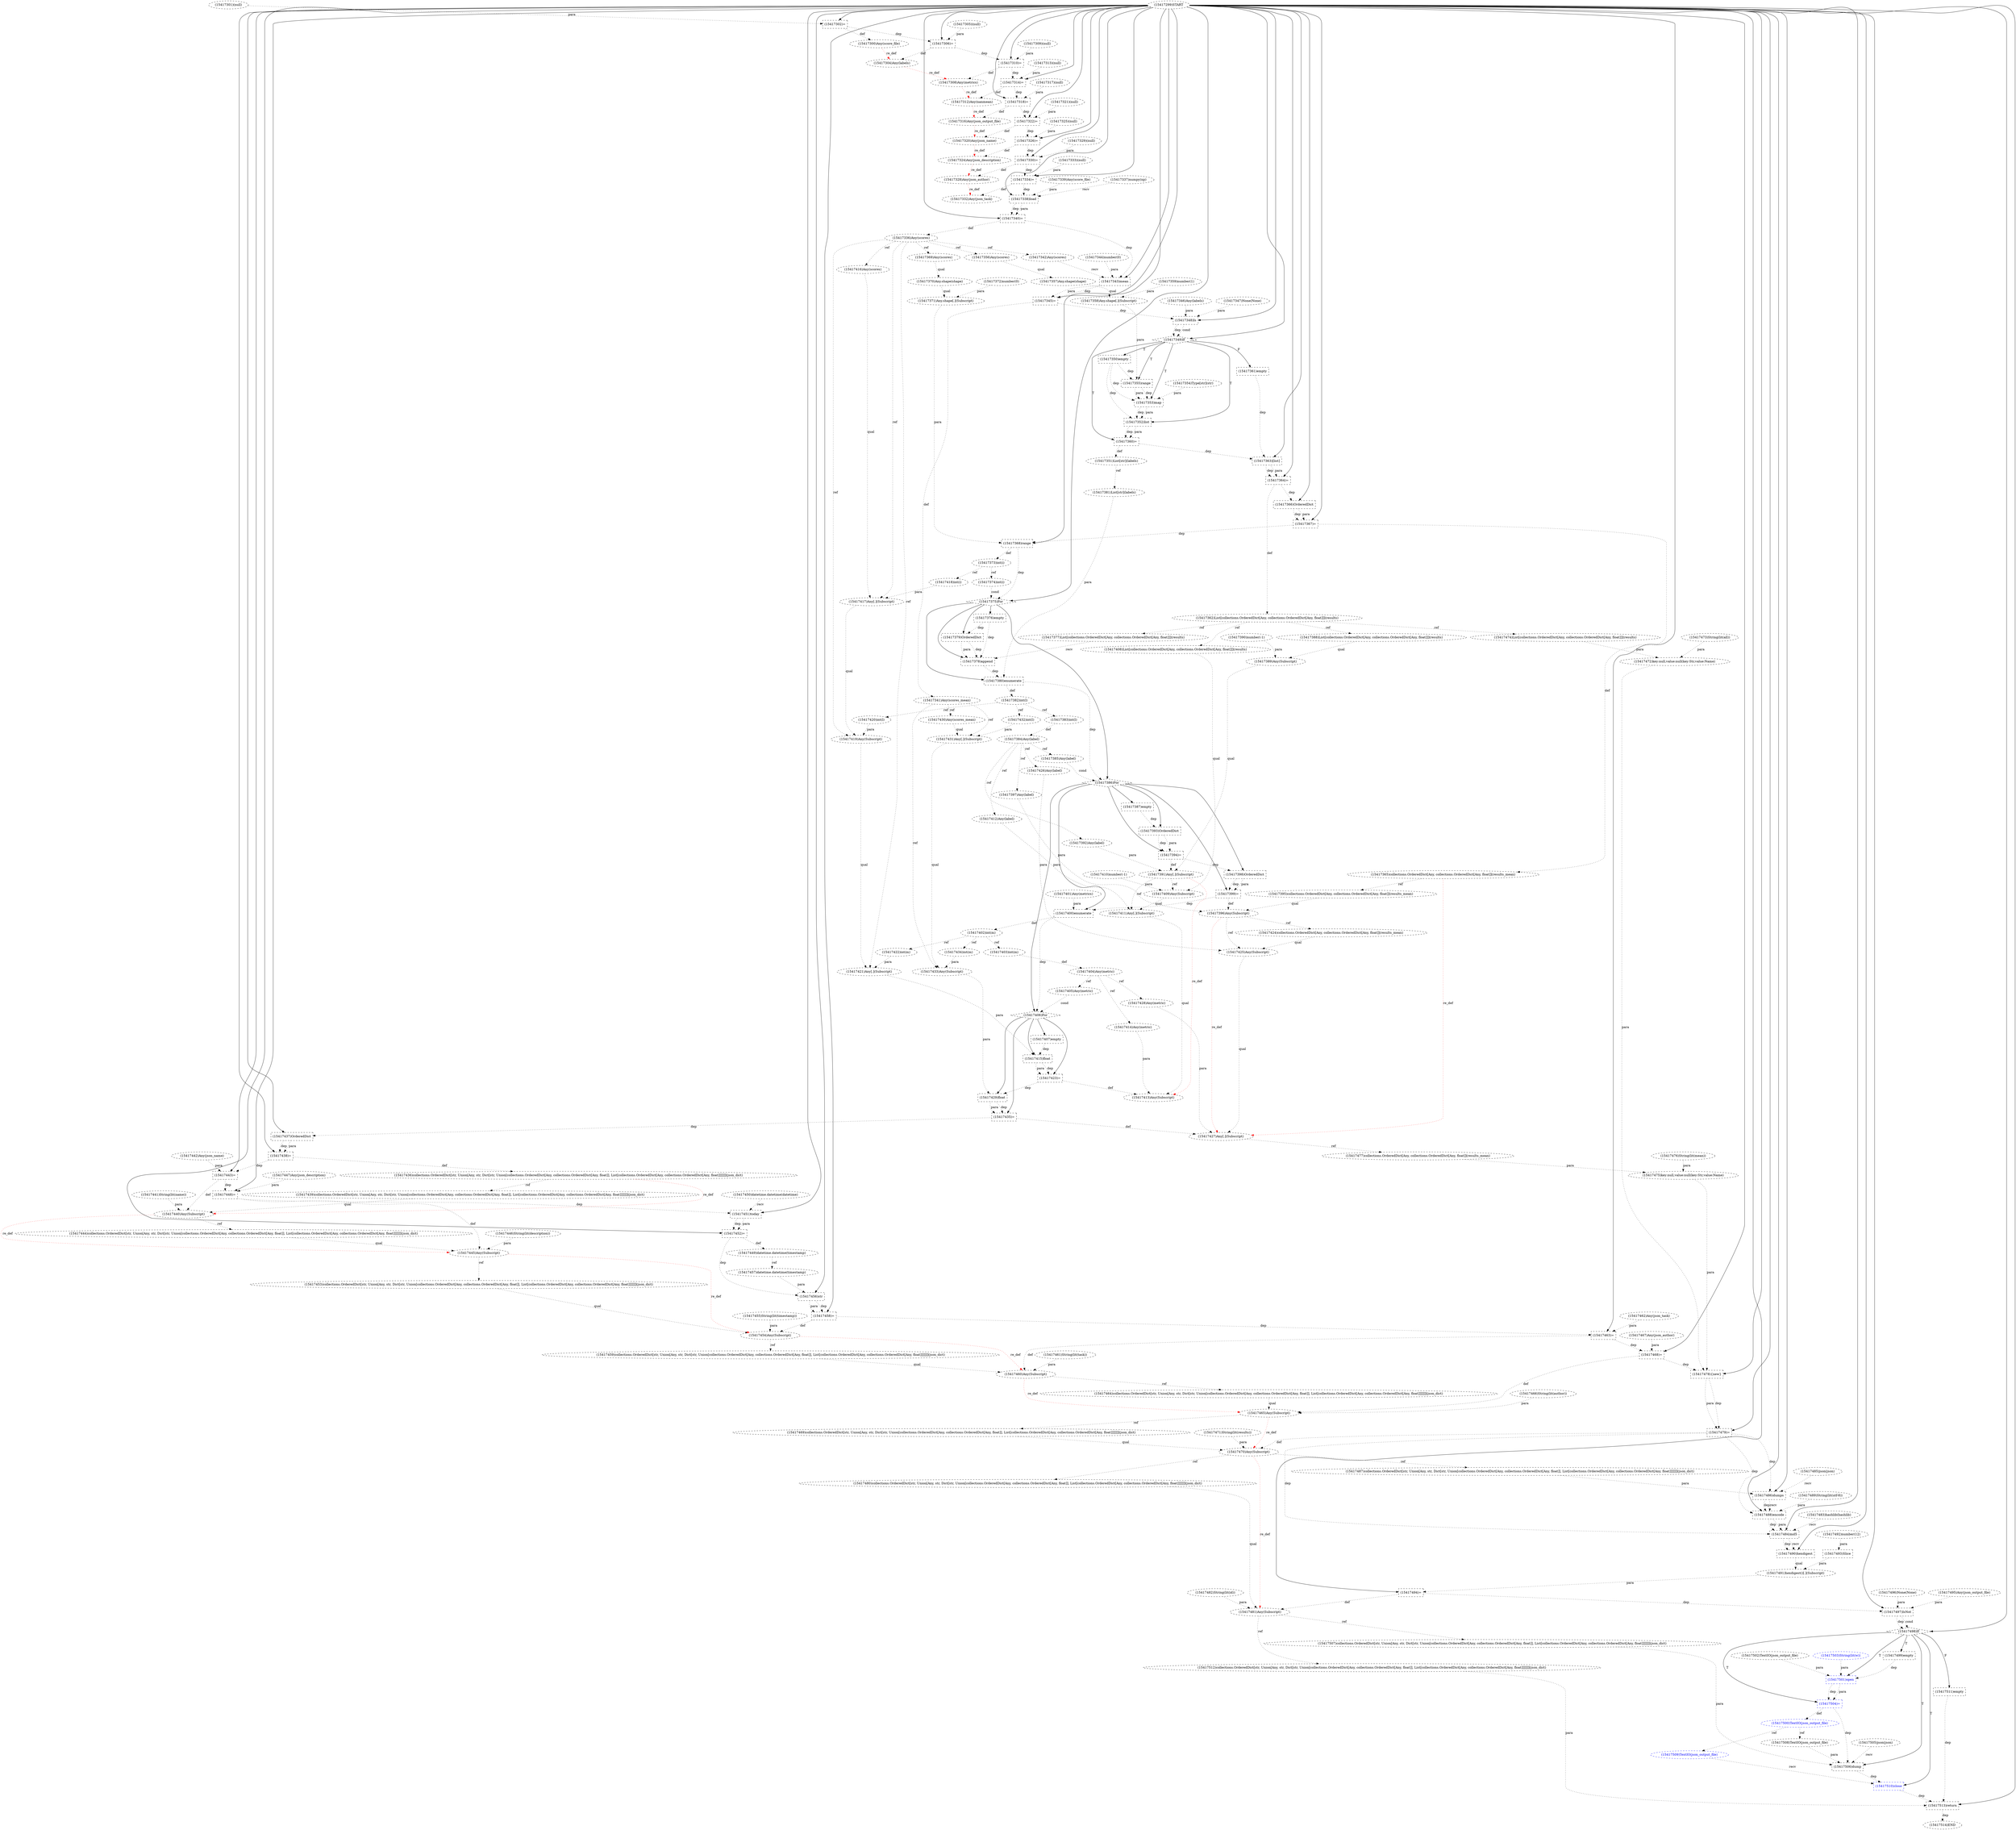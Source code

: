 digraph G {
1 [label="(15417403)int(m)" shape=ellipse style=dashed]
2 [label="(15417480)collections.OrderedDict[str, Union[Any, str, Dict[str, Union[collections.OrderedDict[Any, collections.OrderedDict[Any, float]], List[collections.OrderedDict[Any, collections.OrderedDict[Any, float]]]]]]](json_dict)" shape=ellipse style=dashed]
3 [label="(15417465)Any(Subscript)" shape=ellipse style=dashed]
4 [label="(15417402)int(m)" shape=ellipse style=dashed]
5 [label="(15417397)Any(label)" shape=ellipse style=dashed]
6 [label="(15417422)int(m)" shape=ellipse style=dashed]
7 [label="(15417321)(null)" shape=ellipse style=dashed]
8 [label="(15417390)number(-1)" shape=ellipse style=dashed]
9 [label="(15417400)enumerate" shape=box style=dashed]
10 [label="(15417461)String(lit(task))" shape=ellipse style=dashed]
11 [label="(15417441)String(lit(name))" shape=ellipse style=dashed]
12 [label="(15417496)None(None)" shape=ellipse style=dashed]
13 [label="(15417350)empty" shape=box style=dashed]
14 [label="(15417329)(null)" shape=ellipse style=dashed]
15 [label="(15417334)=" shape=box style=dashed]
16 [label="(15417506)dump" shape=box style=dashed]
17 [label="(15417504)=" shape=box style=dashed color=blue fontcolor=blue]
18 [label="(15417340)=" shape=box style=dashed]
19 [label="(15417404)Any(metric)" shape=ellipse style=dashed]
20 [label="(15417446)String(lit(description))" shape=ellipse style=dashed]
21 [label="(15417354)Type[str](str)" shape=ellipse style=dashed]
22 [label="(15417431)Any[.](Subscript)" shape=ellipse style=dashed]
23 [label="(15417394)=" shape=box style=dashed]
24 [label="(15417351)List[str](labels)" shape=ellipse style=dashed]
25 [label="(15417438)=" shape=box style=dashed]
26 [label="(15417305)(null)" shape=ellipse style=dashed]
27 [label="(15417313)(null)" shape=ellipse style=dashed]
28 [label="(15417425)Any(Subscript)" shape=ellipse style=dashed]
29 [label="(15417396)Any(Subscript)" shape=ellipse style=dashed]
30 [label="(15417467)Any(json_author)" shape=ellipse style=dashed]
31 [label="(15417475)key:null,value:null(key:Str,value:Name)" shape=ellipse style=dashed]
32 [label="(15417471)String(lit(results))" shape=ellipse style=dashed]
33 [label="(15417454)Any(Subscript)" shape=ellipse style=dashed]
34 [label="(15417333)(null)" shape=ellipse style=dashed]
35 [label="(15417505)json(json)" shape=ellipse style=dashed]
36 [label="(15417411)Any[.](Subscript)" shape=ellipse style=dashed]
37 [label="(15417362)List[collections.OrderedDict[Any, collections.OrderedDict[Any, float]]](results)" shape=ellipse style=dashed]
38 [label="(15417488)encode" shape=box style=dashed]
39 [label="(15417348)Is" shape=box style=dashed]
40 [label="(15417440)Any(Subscript)" shape=ellipse style=dashed]
41 [label="(15417487)collections.OrderedDict[str, Union[Any, str, Dict[str, Union[collections.OrderedDict[Any, collections.OrderedDict[Any, float]], List[collections.OrderedDict[Any, collections.OrderedDict[Any, float]]]]]]](json_dict)" shape=ellipse style=dashed]
42 [label="(15417453)collections.OrderedDict[str, Union[Any, str, Dict[str, Union[collections.OrderedDict[Any, collections.OrderedDict[Any, float]], List[collections.OrderedDict[Any, collections.OrderedDict[Any, float]]]]]]](json_dict)" shape=ellipse style=dashed]
43 [label="(15417481)Any(Subscript)" shape=ellipse style=dashed]
44 [label="(15417412)Any(label)" shape=ellipse style=dashed]
45 [label="(15417338)load" shape=box style=dashed]
46 [label="(15417380)enumerate" shape=box style=dashed]
47 [label="(15417463)=" shape=box style=dashed]
48 [label="(15417358)Any.shape[.](Subscript)" shape=ellipse style=dashed]
49 [label="(15417428)Any(metric)" shape=ellipse style=dashed]
50 [label="(15417459)collections.OrderedDict[str, Union[Any, str, Dict[str, Union[collections.OrderedDict[Any, collections.OrderedDict[Any, float]], List[collections.OrderedDict[Any, collections.OrderedDict[Any, float]]]]]]](json_dict)" shape=ellipse style=dashed]
51 [label="(15417392)Any(label)" shape=ellipse style=dashed]
52 [label="(15417500)TextIO(json_output_file)" shape=ellipse style=dashed color=blue fontcolor=blue]
53 [label="(15417345)=" shape=box style=dashed]
54 [label="(15417458)=" shape=box style=dashed]
55 [label="(15417492)number(12)" shape=ellipse style=dashed]
56 [label="(15417384)Any(label)" shape=ellipse style=dashed]
57 [label="(15417474)List[collections.OrderedDict[Any, collections.OrderedDict[Any, float]]](results)" shape=ellipse style=dashed]
58 [label="(15417373)int(i)" shape=ellipse style=dashed]
59 [label="(15417393)OrderedDict" shape=box style=dashed]
60 [label="(15417344)number(0)" shape=ellipse style=dashed]
61 [label="(15417460)Any(Subscript)" shape=ellipse style=dashed]
62 [label="(15417464)collections.OrderedDict[str, Union[Any, str, Dict[str, Union[collections.OrderedDict[Any, collections.OrderedDict[Any, float]], List[collections.OrderedDict[Any, collections.OrderedDict[Any, float]]]]]]](json_dict)" shape=ellipse style=dashed]
63 [label="(15417498)If" shape=diamond style=dashed]
64 [label="(15417395)collections.OrderedDict[Any, collections.OrderedDict[Any, float]](results_mean)" shape=ellipse style=dashed]
65 [label="(15417415)float" shape=box style=dashed]
66 [label="(15417482)String(lit(id))" shape=ellipse style=dashed]
67 [label="(15417457)datetime.datetime(timestamp)" shape=ellipse style=dashed]
68 [label="(15417448)=" shape=box style=dashed]
69 [label="(15417466)String(lit(author))" shape=ellipse style=dashed]
70 [label="(15417434)int(m)" shape=ellipse style=dashed]
71 [label="(15417456)str" shape=box style=dashed]
72 [label="(15417365)collections.OrderedDict[Any, collections.OrderedDict[Any, float]](results_mean)" shape=ellipse style=dashed]
73 [label="(15417342)Any(scores)" shape=ellipse style=dashed]
74 [label="(15417478){new}" shape=box style=dashed]
75 [label="(15417514)END" style=dashed]
76 [label="(15417341)Any(scores_mean)" shape=ellipse style=dashed]
77 [label="(15417443)=" shape=box style=dashed]
78 [label="(15417507)collections.OrderedDict[str, Union[Any, str, Dict[str, Union[collections.OrderedDict[Any, collections.OrderedDict[Any, float]], List[collections.OrderedDict[Any, collections.OrderedDict[Any, float]]]]]]](json_dict)" shape=ellipse style=dashed]
79 [label="(15417417)Any[.](Subscript)" shape=ellipse style=dashed]
80 [label="(15417447)Any(json_description)" shape=ellipse style=dashed]
81 [label="(15417379)OrderedDict" shape=box style=dashed]
82 [label="(15417318)=" shape=box style=dashed]
83 [label="(15417414)Any(metric)" shape=ellipse style=dashed]
84 [label="(15417512)collections.OrderedDict[str, Union[Any, str, Dict[str, Union[collections.OrderedDict[Any, collections.OrderedDict[Any, float]], List[collections.OrderedDict[Any, collections.OrderedDict[Any, float]]]]]]](json_dict)" shape=ellipse style=dashed]
85 [label="(15417418)int(i)" shape=ellipse style=dashed]
86 [label="(15417449)datetime.datetime(timestamp)" shape=ellipse style=dashed]
87 [label="(15417462)Any(json_task)" shape=ellipse style=dashed]
88 [label="(15417386)For" shape=diamond style=dashed]
89 [label="(15417360)=" shape=box style=dashed]
90 [label="(15417376)empty" shape=box style=dashed]
91 [label="(15417501)open" shape=box style=dashed color=blue fontcolor=blue]
92 [label="(15417509)TextIO(json_output_file)" shape=ellipse style=dashed color=blue fontcolor=blue]
93 [label="(15417382)int(l)" shape=ellipse style=dashed]
94 [label="(15417372)number(0)" shape=ellipse style=dashed]
95 [label="(15417408)List[collections.OrderedDict[Any, collections.OrderedDict[Any, float]]](results)" shape=ellipse style=dashed]
96 [label="(15417473)String(lit(all))" shape=ellipse style=dashed]
97 [label="(15417371)Any.shape[.](Subscript)" shape=ellipse style=dashed]
98 [label="(15417361)empty" shape=box style=dashed]
99 [label="(15417366)OrderedDict" shape=box style=dashed]
100 [label="(15417423)=" shape=box style=dashed]
101 [label="(15417389)Any(Subscript)" shape=ellipse style=dashed]
102 [label="(15417304)Any(labels)" shape=ellipse style=dashed]
103 [label="(15417374)int(i)" shape=ellipse style=dashed]
104 [label="(15417387)empty" shape=box style=dashed]
105 [label="(15417419)Any(Subscript)" shape=ellipse style=dashed]
106 [label="(15417472)key:null,value:null(key:Str,value:Name)" shape=ellipse style=dashed]
107 [label="(15417320)Any(json_name)" shape=ellipse style=dashed]
108 [label="(15417420)int(l)" shape=ellipse style=dashed]
109 [label="(15417357)Any.shape(shape)" shape=ellipse style=dashed]
110 [label="(15417330)=" shape=box style=dashed]
111 [label="(15417370)Any.shape(shape)" shape=ellipse style=dashed]
112 [label="(15417312)Any(nanmean)" shape=ellipse style=dashed]
113 [label="(15417300)Any(score_file)" shape=ellipse style=dashed]
114 [label="(15417308)Any(metrics)" shape=ellipse style=dashed]
115 [label="(15417430)Any(scores_mean)" shape=ellipse style=dashed]
116 [label="(15417391)Any[.](Subscript)" shape=ellipse style=dashed]
117 [label="(15417369)Any(scores)" shape=ellipse style=dashed]
118 [label="(15417346)Any(labels)" shape=ellipse style=dashed]
119 [label="(15417445)Any(Subscript)" shape=ellipse style=dashed]
120 [label="(15417470)Any(Subscript)" shape=ellipse style=dashed]
121 [label="(15417409)Any(Subscript)" shape=ellipse style=dashed]
122 [label="(15417399)=" shape=box style=dashed]
123 [label="(15417407)empty" shape=box style=dashed]
124 [label="(15417326)=" shape=box style=dashed]
125 [label="(15417493)Slice" shape=box style=dashed]
126 [label="(15417476)String(lit(mean))" shape=ellipse style=dashed]
127 [label="(15417416)Any(scores)" shape=ellipse style=dashed]
128 [label="(15417355)range" shape=box style=dashed]
129 [label="(15417508)TextIO(json_output_file)" shape=ellipse style=dashed]
130 [label="(15417367)=" shape=box style=dashed]
131 [label="(15417314)=" shape=box style=dashed]
132 [label="(15417316)Any(json_output_file)" shape=ellipse style=dashed]
133 [label="(15417484)md5" shape=box style=dashed]
134 [label="(15417495)Any(json_output_file)" shape=ellipse style=dashed]
135 [label="(15417502)TextIO(json_output_file)" shape=ellipse style=dashed]
136 [label="(15417322)=" shape=box style=dashed]
137 [label="(15417483)hashlib(hashlib)" shape=ellipse style=dashed]
138 [label="(15417339)Any(score_file)" shape=ellipse style=dashed]
139 [label="(15417385)Any(label)" shape=ellipse style=dashed]
140 [label="(15417309)(null)" shape=ellipse style=dashed]
141 [label="(15417426)Any(label)" shape=ellipse style=dashed]
142 [label="(15417375)For" shape=diamond style=dashed]
143 [label="(15417468)=" shape=box style=dashed]
144 [label="(15417450)datetime.datetime(datetime)" shape=ellipse style=dashed]
145 [label="(15417494)=" shape=box style=dashed]
146 [label="(15417364)=" shape=box style=dashed]
147 [label="(15417442)Any(json_name)" shape=ellipse style=dashed]
148 [label="(15417511)empty" shape=box style=dashed]
149 [label="(15417352)list" shape=box style=dashed]
150 [label="(15417497)IsNot" shape=box style=dashed]
151 [label="(15417489)String(lit(utf-8))" shape=ellipse style=dashed]
152 [label="(15417406)For" shape=diamond style=dashed]
153 [label="(15417377)List[collections.OrderedDict[Any, collections.OrderedDict[Any, float]]](results)" shape=ellipse style=dashed]
154 [label="(15417299)START" style=dashed]
155 [label="(15417477)collections.OrderedDict[Any, collections.OrderedDict[Any, float]](results_mean)" shape=ellipse style=dashed]
156 [label="(15417427)Any[.](Subscript)" shape=ellipse style=dashed]
157 [label="(15417332)Any(json_task)" shape=ellipse style=dashed]
158 [label="(15417435)=" shape=box style=dashed]
159 [label="(15417381)List[str](labels)" shape=ellipse style=dashed]
160 [label="(15417383)int(l)" shape=ellipse style=dashed]
161 [label="(15417421)Any[.](Subscript)" shape=ellipse style=dashed]
162 [label="(15417436)collections.OrderedDict[str, Union[Any, str, Dict[str, Union[collections.OrderedDict[Any, collections.OrderedDict[Any, float]], List[collections.OrderedDict[Any, collections.OrderedDict[Any, float]]]]]]](json_dict)" shape=ellipse style=dashed]
163 [label="(15417325)(null)" shape=ellipse style=dashed]
164 [label="(15417368)range" shape=box style=dashed]
165 [label="(15417444)collections.OrderedDict[str, Union[Any, str, Dict[str, Union[collections.OrderedDict[Any, collections.OrderedDict[Any, float]], List[collections.OrderedDict[Any, collections.OrderedDict[Any, float]]]]]]](json_dict)" shape=ellipse style=dashed]
166 [label="(15417491)hexdigest()[.](Subscript)" shape=ellipse style=dashed]
167 [label="(15417324)Any(json_description)" shape=ellipse style=dashed]
168 [label="(15417429)float" shape=box style=dashed]
169 [label="(15417424)collections.OrderedDict[Any, collections.OrderedDict[Any, float]](results_mean)" shape=ellipse style=dashed]
170 [label="(15417343)mean" shape=box style=dashed]
171 [label="(15417405)Any(metric)" shape=ellipse style=dashed]
172 [label="(15417410)number(-1)" shape=ellipse style=dashed]
173 [label="(15417302)=" shape=box style=dashed]
174 [label="(15417306)=" shape=box style=dashed]
175 [label="(15417398)OrderedDict" shape=box style=dashed]
176 [label="(15417388)List[collections.OrderedDict[Any, collections.OrderedDict[Any, float]]](results)" shape=ellipse style=dashed]
177 [label="(15417432)int(l)" shape=ellipse style=dashed]
178 [label="(15417499)empty" shape=box style=dashed]
179 [label="(15417378)append" shape=box style=dashed]
180 [label="(15417479)=" shape=box style=dashed]
181 [label="(15417455)String(lit(timestamp))" shape=ellipse style=dashed]
182 [label="(15417452)=" shape=box style=dashed]
183 [label="(15417513)return" shape=box style=dashed]
184 [label="(15417353)map" shape=box style=dashed]
185 [label="(15417356)Any(scores)" shape=ellipse style=dashed]
186 [label="(15417337)numpy(np)" shape=ellipse style=dashed]
187 [label="(15417413)Any(Subscript)" shape=ellipse style=dashed]
188 [label="(15417469)collections.OrderedDict[str, Union[Any, str, Dict[str, Union[collections.OrderedDict[Any, collections.OrderedDict[Any, float]], List[collections.OrderedDict[Any, collections.OrderedDict[Any, float]]]]]]](json_dict)" shape=ellipse style=dashed]
189 [label="(15417401)Any(metrics)" shape=ellipse style=dashed]
190 [label="(15417437)OrderedDict" shape=box style=dashed]
191 [label="(15417485)json(json)" shape=ellipse style=dashed]
192 [label="(15417347)None(None)" shape=ellipse style=dashed]
193 [label="(15417363)[list]" shape=box style=dashed]
194 [label="(15417439)collections.OrderedDict[str, Union[Any, str, Dict[str, Union[collections.OrderedDict[Any, collections.OrderedDict[Any, float]], List[collections.OrderedDict[Any, collections.OrderedDict[Any, float]]]]]]](json_dict)" shape=ellipse style=dashed]
195 [label="(15417336)Any(scores)" shape=ellipse style=dashed]
196 [label="(15417349)If" shape=diamond style=dashed]
197 [label="(15417328)Any(json_author)" shape=ellipse style=dashed]
198 [label="(15417359)number(1)" shape=ellipse style=dashed]
199 [label="(15417503)String(lit(w))" shape=ellipse style=dashed color=blue fontcolor=blue]
200 [label="(15417490)hexdigest" shape=box style=dashed]
201 [label="(15417433)Any(Subscript)" shape=ellipse style=dashed]
202 [label="(15417317)(null)" shape=ellipse style=dashed]
203 [label="(15417510)close" shape=box style=dashed color=blue fontcolor=blue]
204 [label="(15417310)=" shape=box style=dashed]
205 [label="(15417301)(null)" shape=ellipse style=dashed]
206 [label="(15417451)today" shape=box style=dashed]
207 [label="(15417486)dumps" shape=box style=dashed]
4 -> 1 [label="ref" style=dotted];
120 -> 2 [label="ref" style=dotted];
62 -> 3 [label="qual" style=dotted];
69 -> 3 [label="para" style=dotted];
143 -> 3 [label="def" style=dotted];
61 -> 3 [label="re_def" style=dotted color=red];
9 -> 4 [label="def" style=dotted];
56 -> 5 [label="ref" style=dotted];
4 -> 6 [label="ref" style=dotted];
88 -> 9 [label="" style=solid];
189 -> 9 [label="para" style=dotted];
122 -> 9 [label="dep" style=dotted];
196 -> 13 [label="T"];
154 -> 15 [label="" style=solid];
34 -> 15 [label="para" style=dotted];
110 -> 15 [label="dep" style=dotted];
63 -> 16 [label="T"];
35 -> 16 [label="recv" style=dotted];
78 -> 16 [label="para" style=dotted];
129 -> 16 [label="para" style=dotted];
17 -> 16 [label="dep" style=dotted];
63 -> 17 [label="T"];
91 -> 17 [label="dep" style=dotted];
91 -> 17 [label="para" style=dotted];
154 -> 18 [label="" style=solid];
45 -> 18 [label="dep" style=dotted];
45 -> 18 [label="para" style=dotted];
1 -> 19 [label="def" style=dotted];
115 -> 22 [label="qual" style=dotted];
177 -> 22 [label="para" style=dotted];
76 -> 22 [label="ref" style=dotted];
88 -> 23 [label="" style=solid];
59 -> 23 [label="dep" style=dotted];
59 -> 23 [label="para" style=dotted];
89 -> 24 [label="def" style=dotted];
154 -> 25 [label="" style=solid];
190 -> 25 [label="dep" style=dotted];
190 -> 25 [label="para" style=dotted];
169 -> 28 [label="qual" style=dotted];
141 -> 28 [label="para" style=dotted];
29 -> 28 [label="ref" style=dotted];
64 -> 29 [label="qual" style=dotted];
5 -> 29 [label="para" style=dotted];
122 -> 29 [label="def" style=dotted];
126 -> 31 [label="para" style=dotted];
155 -> 31 [label="para" style=dotted];
42 -> 33 [label="qual" style=dotted];
181 -> 33 [label="para" style=dotted];
54 -> 33 [label="def" style=dotted];
119 -> 33 [label="re_def" style=dotted color=red];
121 -> 36 [label="qual" style=dotted];
44 -> 36 [label="para" style=dotted];
116 -> 36 [label="ref" style=dotted];
146 -> 37 [label="def" style=dotted];
154 -> 38 [label="" style=solid];
207 -> 38 [label="dep" style=dotted];
207 -> 38 [label="recv" style=dotted];
151 -> 38 [label="para" style=dotted];
180 -> 38 [label="dep" style=dotted];
154 -> 39 [label="" style=solid];
118 -> 39 [label="para" style=dotted];
192 -> 39 [label="para" style=dotted];
53 -> 39 [label="dep" style=dotted];
194 -> 40 [label="qual" style=dotted];
11 -> 40 [label="para" style=dotted];
77 -> 40 [label="def" style=dotted];
162 -> 40 [label="re_def" style=dotted color=red];
120 -> 41 [label="ref" style=dotted];
119 -> 42 [label="ref" style=dotted];
2 -> 43 [label="qual" style=dotted];
66 -> 43 [label="para" style=dotted];
145 -> 43 [label="def" style=dotted];
120 -> 43 [label="re_def" style=dotted color=red];
56 -> 44 [label="ref" style=dotted];
154 -> 45 [label="" style=solid];
186 -> 45 [label="recv" style=dotted];
138 -> 45 [label="para" style=dotted];
15 -> 45 [label="dep" style=dotted];
142 -> 46 [label="" style=solid];
159 -> 46 [label="para" style=dotted];
179 -> 46 [label="dep" style=dotted];
154 -> 47 [label="" style=solid];
87 -> 47 [label="para" style=dotted];
54 -> 47 [label="dep" style=dotted];
109 -> 48 [label="qual" style=dotted];
198 -> 48 [label="para" style=dotted];
19 -> 49 [label="ref" style=dotted];
33 -> 50 [label="ref" style=dotted];
56 -> 51 [label="ref" style=dotted];
17 -> 52 [label="def" style=dotted];
154 -> 53 [label="" style=solid];
170 -> 53 [label="dep" style=dotted];
170 -> 53 [label="para" style=dotted];
154 -> 54 [label="" style=solid];
71 -> 54 [label="dep" style=dotted];
71 -> 54 [label="para" style=dotted];
160 -> 56 [label="def" style=dotted];
37 -> 57 [label="ref" style=dotted];
164 -> 58 [label="def" style=dotted];
88 -> 59 [label="" style=solid];
104 -> 59 [label="dep" style=dotted];
50 -> 61 [label="qual" style=dotted];
10 -> 61 [label="para" style=dotted];
47 -> 61 [label="def" style=dotted];
33 -> 61 [label="re_def" style=dotted color=red];
61 -> 62 [label="ref" style=dotted];
154 -> 63 [label="" style=solid];
150 -> 63 [label="dep" style=dotted];
150 -> 63 [label="cond" style=dotted];
72 -> 64 [label="ref" style=dotted];
152 -> 65 [label="" style=solid];
161 -> 65 [label="para" style=dotted];
123 -> 65 [label="dep" style=dotted];
86 -> 67 [label="ref" style=dotted];
154 -> 68 [label="" style=solid];
80 -> 68 [label="para" style=dotted];
77 -> 68 [label="dep" style=dotted];
4 -> 70 [label="ref" style=dotted];
154 -> 71 [label="" style=solid];
67 -> 71 [label="para" style=dotted];
182 -> 71 [label="dep" style=dotted];
130 -> 72 [label="def" style=dotted];
195 -> 73 [label="ref" style=dotted];
154 -> 74 [label="" style=solid];
106 -> 74 [label="para" style=dotted];
31 -> 74 [label="para" style=dotted];
143 -> 74 [label="dep" style=dotted];
183 -> 75 [label="dep" style=dotted];
53 -> 76 [label="def" style=dotted];
154 -> 77 [label="" style=solid];
147 -> 77 [label="para" style=dotted];
25 -> 77 [label="dep" style=dotted];
43 -> 78 [label="ref" style=dotted];
127 -> 79 [label="qual" style=dotted];
85 -> 79 [label="para" style=dotted];
195 -> 79 [label="ref" style=dotted];
142 -> 81 [label="" style=solid];
90 -> 81 [label="dep" style=dotted];
154 -> 82 [label="" style=solid];
202 -> 82 [label="para" style=dotted];
131 -> 82 [label="dep" style=dotted];
19 -> 83 [label="ref" style=dotted];
43 -> 84 [label="ref" style=dotted];
58 -> 85 [label="ref" style=dotted];
182 -> 86 [label="def" style=dotted];
142 -> 88 [label="" style=solid];
46 -> 88 [label="dep" style=dotted];
139 -> 88 [label="cond" style=dotted];
196 -> 89 [label="T"];
149 -> 89 [label="dep" style=dotted];
149 -> 89 [label="para" style=dotted];
142 -> 90 [label="" style=solid];
63 -> 91 [label="T"];
135 -> 91 [label="para" style=dotted];
199 -> 91 [label="para" style=dotted];
178 -> 91 [label="dep" style=dotted];
52 -> 92 [label="ref" style=dotted];
46 -> 93 [label="def" style=dotted];
37 -> 95 [label="ref" style=dotted];
111 -> 97 [label="qual" style=dotted];
94 -> 97 [label="para" style=dotted];
196 -> 98 [label="F"];
154 -> 99 [label="" style=solid];
146 -> 99 [label="dep" style=dotted];
152 -> 100 [label="" style=solid];
65 -> 100 [label="dep" style=dotted];
65 -> 100 [label="para" style=dotted];
176 -> 101 [label="qual" style=dotted];
8 -> 101 [label="para" style=dotted];
174 -> 102 [label="def" style=dotted];
113 -> 102 [label="re_def" style=dotted color=red];
58 -> 103 [label="ref" style=dotted];
88 -> 104 [label="" style=solid];
79 -> 105 [label="qual" style=dotted];
108 -> 105 [label="para" style=dotted];
195 -> 105 [label="ref" style=dotted];
96 -> 106 [label="para" style=dotted];
57 -> 106 [label="para" style=dotted];
136 -> 107 [label="def" style=dotted];
132 -> 107 [label="re_def" style=dotted color=red];
93 -> 108 [label="ref" style=dotted];
185 -> 109 [label="qual" style=dotted];
154 -> 110 [label="" style=solid];
14 -> 110 [label="para" style=dotted];
124 -> 110 [label="dep" style=dotted];
117 -> 111 [label="qual" style=dotted];
131 -> 112 [label="def" style=dotted];
114 -> 112 [label="re_def" style=dotted color=red];
173 -> 113 [label="def" style=dotted];
204 -> 114 [label="def" style=dotted];
102 -> 114 [label="re_def" style=dotted color=red];
76 -> 115 [label="ref" style=dotted];
101 -> 116 [label="qual" style=dotted];
51 -> 116 [label="para" style=dotted];
23 -> 116 [label="def" style=dotted];
195 -> 117 [label="ref" style=dotted];
165 -> 119 [label="qual" style=dotted];
20 -> 119 [label="para" style=dotted];
68 -> 119 [label="def" style=dotted];
40 -> 119 [label="re_def" style=dotted color=red];
188 -> 120 [label="qual" style=dotted];
32 -> 120 [label="para" style=dotted];
180 -> 120 [label="def" style=dotted];
3 -> 120 [label="re_def" style=dotted color=red];
95 -> 121 [label="qual" style=dotted];
172 -> 121 [label="para" style=dotted];
116 -> 121 [label="ref" style=dotted];
88 -> 122 [label="" style=solid];
175 -> 122 [label="dep" style=dotted];
175 -> 122 [label="para" style=dotted];
152 -> 123 [label="" style=solid];
154 -> 124 [label="" style=solid];
163 -> 124 [label="para" style=dotted];
136 -> 124 [label="dep" style=dotted];
55 -> 125 [label="para" style=dotted];
195 -> 127 [label="ref" style=dotted];
196 -> 128 [label="T"];
48 -> 128 [label="para" style=dotted];
13 -> 128 [label="dep" style=dotted];
52 -> 129 [label="ref" style=dotted];
154 -> 130 [label="" style=solid];
99 -> 130 [label="dep" style=dotted];
99 -> 130 [label="para" style=dotted];
154 -> 131 [label="" style=solid];
27 -> 131 [label="para" style=dotted];
204 -> 131 [label="dep" style=dotted];
82 -> 132 [label="def" style=dotted];
112 -> 132 [label="re_def" style=dotted color=red];
154 -> 133 [label="" style=solid];
137 -> 133 [label="recv" style=dotted];
38 -> 133 [label="dep" style=dotted];
38 -> 133 [label="para" style=dotted];
180 -> 133 [label="dep" style=dotted];
154 -> 136 [label="" style=solid];
7 -> 136 [label="para" style=dotted];
82 -> 136 [label="dep" style=dotted];
56 -> 139 [label="ref" style=dotted];
56 -> 141 [label="ref" style=dotted];
154 -> 142 [label="" style=solid];
164 -> 142 [label="dep" style=dotted];
103 -> 142 [label="cond" style=dotted];
154 -> 143 [label="" style=solid];
30 -> 143 [label="para" style=dotted];
47 -> 143 [label="dep" style=dotted];
154 -> 145 [label="" style=solid];
166 -> 145 [label="para" style=dotted];
154 -> 146 [label="" style=solid];
193 -> 146 [label="dep" style=dotted];
193 -> 146 [label="para" style=dotted];
63 -> 148 [label="F"];
196 -> 149 [label="T"];
184 -> 149 [label="dep" style=dotted];
184 -> 149 [label="para" style=dotted];
13 -> 149 [label="dep" style=dotted];
154 -> 150 [label="" style=solid];
134 -> 150 [label="para" style=dotted];
12 -> 150 [label="para" style=dotted];
145 -> 150 [label="dep" style=dotted];
88 -> 152 [label="" style=solid];
9 -> 152 [label="dep" style=dotted];
171 -> 152 [label="cond" style=dotted];
37 -> 153 [label="ref" style=dotted];
156 -> 155 [label="ref" style=dotted];
28 -> 156 [label="qual" style=dotted];
49 -> 156 [label="para" style=dotted];
158 -> 156 [label="def" style=dotted];
29 -> 156 [label="re_def" style=dotted color=red];
72 -> 156 [label="re_def" style=dotted color=red];
15 -> 157 [label="def" style=dotted];
197 -> 157 [label="re_def" style=dotted color=red];
152 -> 158 [label="" style=solid];
168 -> 158 [label="dep" style=dotted];
168 -> 158 [label="para" style=dotted];
24 -> 159 [label="ref" style=dotted];
93 -> 160 [label="ref" style=dotted];
105 -> 161 [label="qual" style=dotted];
6 -> 161 [label="para" style=dotted];
195 -> 161 [label="ref" style=dotted];
25 -> 162 [label="def" style=dotted];
154 -> 164 [label="" style=solid];
97 -> 164 [label="para" style=dotted];
130 -> 164 [label="dep" style=dotted];
40 -> 165 [label="ref" style=dotted];
200 -> 166 [label="qual" style=dotted];
125 -> 166 [label="para" style=dotted];
124 -> 167 [label="def" style=dotted];
107 -> 167 [label="re_def" style=dotted color=red];
152 -> 168 [label="" style=solid];
201 -> 168 [label="para" style=dotted];
100 -> 168 [label="dep" style=dotted];
29 -> 169 [label="ref" style=dotted];
154 -> 170 [label="" style=solid];
73 -> 170 [label="recv" style=dotted];
60 -> 170 [label="para" style=dotted];
18 -> 170 [label="dep" style=dotted];
19 -> 171 [label="ref" style=dotted];
154 -> 173 [label="" style=solid];
205 -> 173 [label="para" style=dotted];
154 -> 174 [label="" style=solid];
26 -> 174 [label="para" style=dotted];
173 -> 174 [label="dep" style=dotted];
88 -> 175 [label="" style=solid];
23 -> 175 [label="dep" style=dotted];
37 -> 176 [label="ref" style=dotted];
93 -> 177 [label="ref" style=dotted];
63 -> 178 [label="T"];
142 -> 179 [label="" style=solid];
153 -> 179 [label="recv" style=dotted];
81 -> 179 [label="dep" style=dotted];
81 -> 179 [label="para" style=dotted];
90 -> 179 [label="dep" style=dotted];
154 -> 180 [label="" style=solid];
74 -> 180 [label="dep" style=dotted];
74 -> 180 [label="para" style=dotted];
154 -> 182 [label="" style=solid];
206 -> 182 [label="dep" style=dotted];
206 -> 182 [label="para" style=dotted];
154 -> 183 [label="" style=solid];
84 -> 183 [label="para" style=dotted];
148 -> 183 [label="dep" style=dotted];
203 -> 183 [label="dep" style=dotted];
196 -> 184 [label="T"];
21 -> 184 [label="para" style=dotted];
128 -> 184 [label="dep" style=dotted];
128 -> 184 [label="para" style=dotted];
13 -> 184 [label="dep" style=dotted];
195 -> 185 [label="ref" style=dotted];
36 -> 187 [label="qual" style=dotted];
83 -> 187 [label="para" style=dotted];
100 -> 187 [label="def" style=dotted];
116 -> 187 [label="re_def" style=dotted color=red];
3 -> 188 [label="ref" style=dotted];
154 -> 190 [label="" style=solid];
158 -> 190 [label="dep" style=dotted];
154 -> 193 [label="" style=solid];
98 -> 193 [label="dep" style=dotted];
89 -> 193 [label="dep" style=dotted];
162 -> 194 [label="ref" style=dotted];
18 -> 195 [label="def" style=dotted];
154 -> 196 [label="" style=solid];
39 -> 196 [label="dep" style=dotted];
39 -> 196 [label="cond" style=dotted];
110 -> 197 [label="def" style=dotted];
167 -> 197 [label="re_def" style=dotted color=red];
154 -> 200 [label="" style=solid];
133 -> 200 [label="dep" style=dotted];
133 -> 200 [label="recv" style=dotted];
22 -> 201 [label="qual" style=dotted];
70 -> 201 [label="para" style=dotted];
76 -> 201 [label="ref" style=dotted];
63 -> 203 [label="T"];
92 -> 203 [label="recv" style=dotted];
16 -> 203 [label="dep" style=dotted];
154 -> 204 [label="" style=solid];
140 -> 204 [label="para" style=dotted];
174 -> 204 [label="dep" style=dotted];
154 -> 206 [label="" style=solid];
144 -> 206 [label="recv" style=dotted];
68 -> 206 [label="dep" style=dotted];
154 -> 207 [label="" style=solid];
191 -> 207 [label="recv" style=dotted];
41 -> 207 [label="para" style=dotted];
180 -> 207 [label="dep" style=dotted];
}
